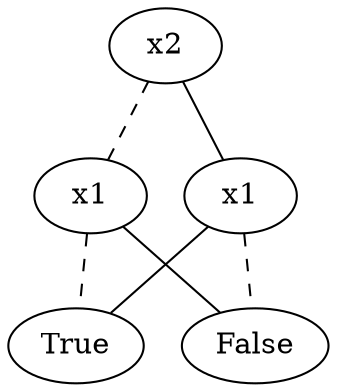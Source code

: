 graph { 
0 [ label = "x2" ];
1 [ label = "x1" ];
2 [ label = "True" ];
1--2 [style=dashed];
3 [ label = "False" ];
1--3;
0--1 [style=dashed];
4 [ label = "x1" ];
4--3 [style=dashed];
4--2;
0--4;
}